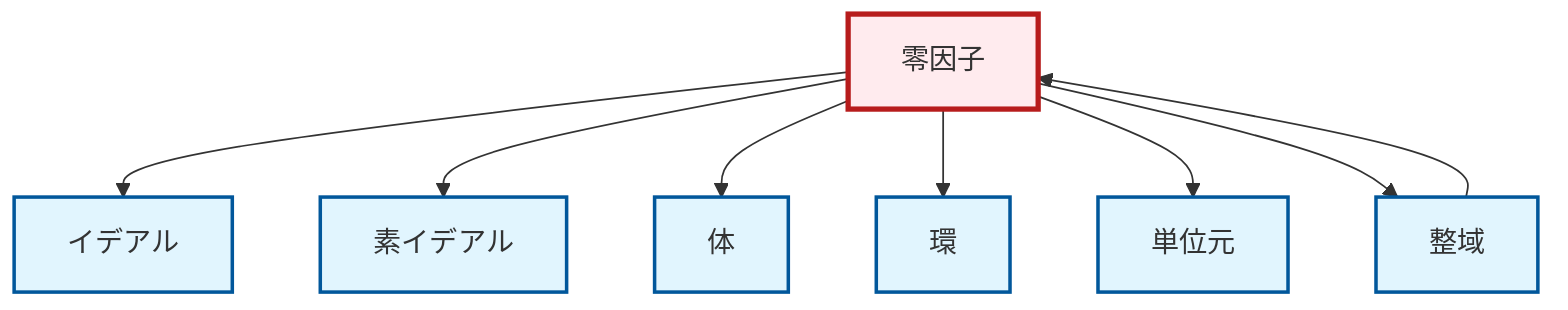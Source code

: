 graph TD
    classDef definition fill:#e1f5fe,stroke:#01579b,stroke-width:2px
    classDef theorem fill:#f3e5f5,stroke:#4a148c,stroke-width:2px
    classDef axiom fill:#fff3e0,stroke:#e65100,stroke-width:2px
    classDef example fill:#e8f5e9,stroke:#1b5e20,stroke-width:2px
    classDef current fill:#ffebee,stroke:#b71c1c,stroke-width:3px
    def-zero-divisor["零因子"]:::definition
    def-integral-domain["整域"]:::definition
    def-ring["環"]:::definition
    def-ideal["イデアル"]:::definition
    def-field["体"]:::definition
    def-prime-ideal["素イデアル"]:::definition
    def-identity-element["単位元"]:::definition
    def-zero-divisor --> def-ideal
    def-zero-divisor --> def-prime-ideal
    def-zero-divisor --> def-field
    def-integral-domain --> def-zero-divisor
    def-zero-divisor --> def-ring
    def-zero-divisor --> def-identity-element
    def-zero-divisor --> def-integral-domain
    class def-zero-divisor current